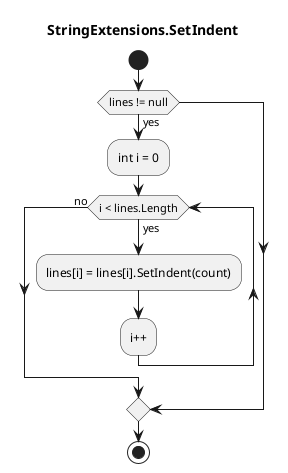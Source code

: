 @startuml StringExtensions.SetIndent
title StringExtensions.SetIndent
start
if (lines != null) then (yes)
    :int i = 0;
    while (i < lines.Length) is (yes)
        :lines[i] = lines[i].SetIndent(count);
    :i++;
    endwhile (no)
endif
stop
@enduml
